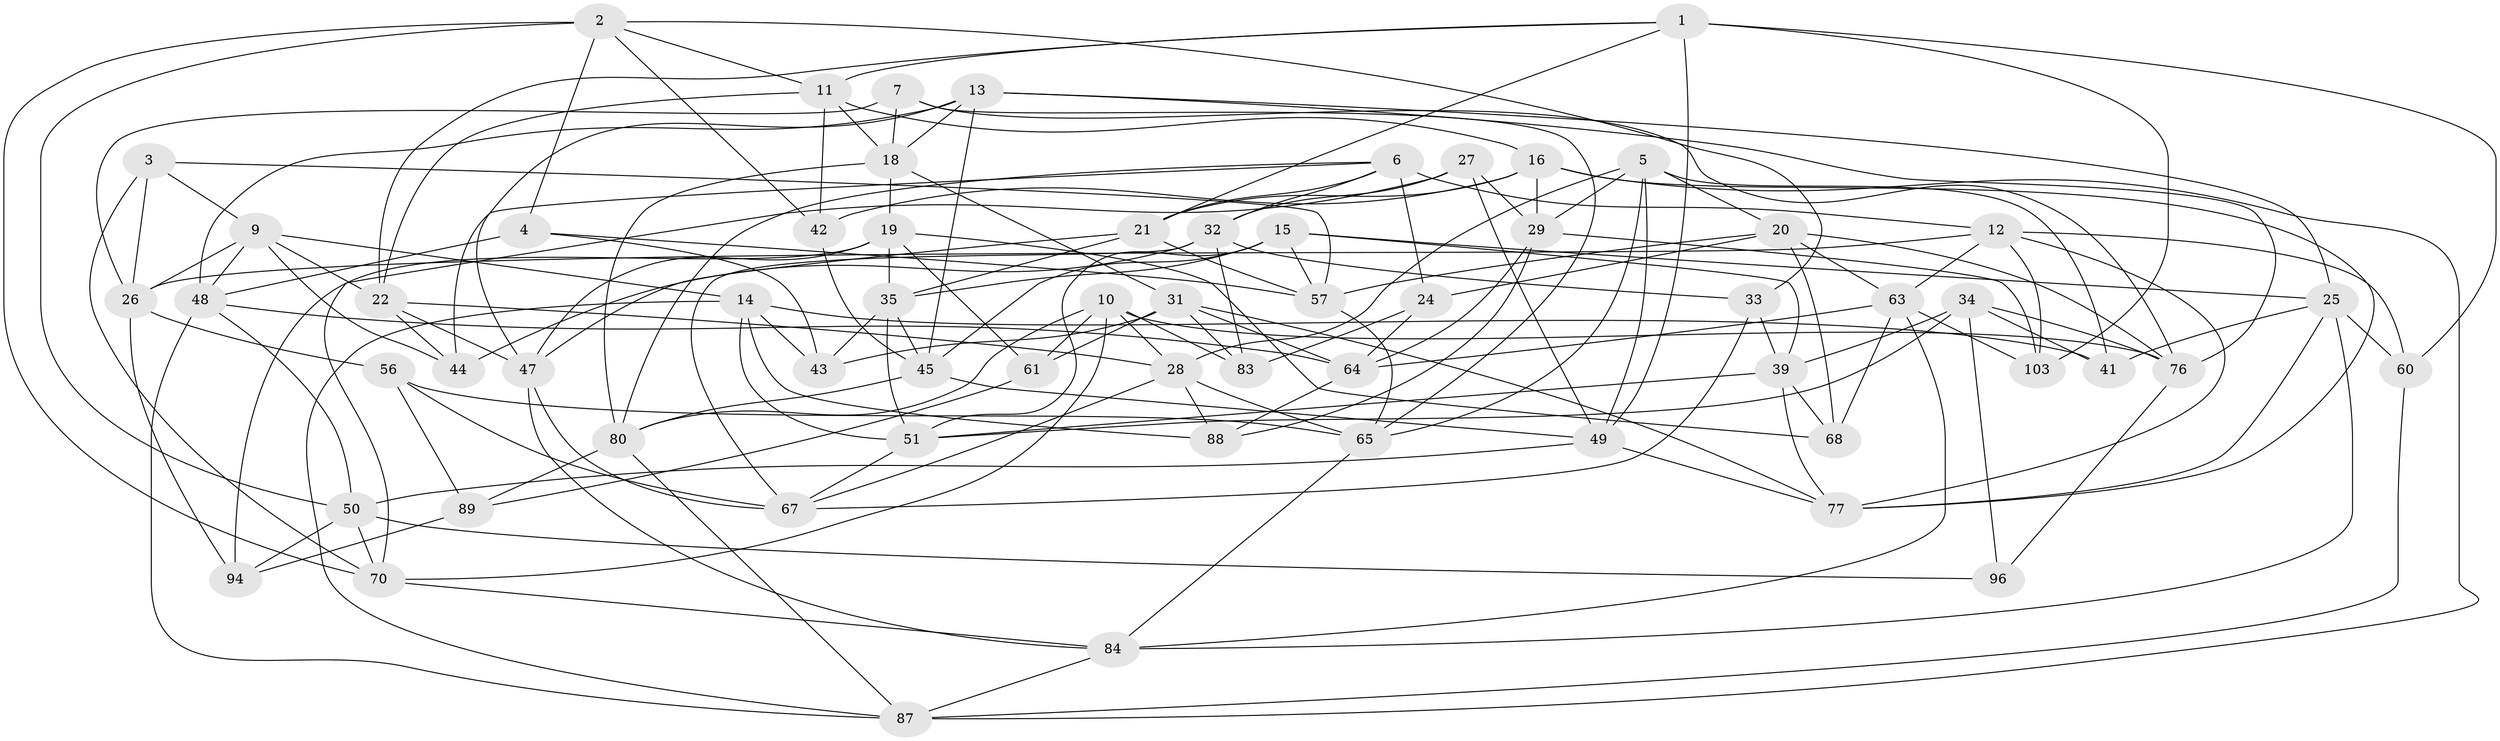 // Generated by graph-tools (version 1.1) at 2025/52/02/27/25 19:52:32]
// undirected, 63 vertices, 168 edges
graph export_dot {
graph [start="1"]
  node [color=gray90,style=filled];
  1 [super="+8"];
  2 [super="+99"];
  3;
  4;
  5 [super="+38"];
  6 [super="+46"];
  7;
  9 [super="+74"];
  10 [super="+40"];
  11 [super="+53"];
  12 [super="+104"];
  13 [super="+17"];
  14 [super="+92"];
  15 [super="+66"];
  16 [super="+86"];
  18 [super="+72"];
  19 [super="+23"];
  20 [super="+30"];
  21 [super="+95"];
  22 [super="+78"];
  24;
  25 [super="+73"];
  26 [super="+36"];
  27;
  28 [super="+69"];
  29 [super="+58"];
  31 [super="+37"];
  32 [super="+55"];
  33;
  34 [super="+81"];
  35 [super="+97"];
  39 [super="+105"];
  41;
  42;
  43;
  44;
  45 [super="+98"];
  47 [super="+102"];
  48 [super="+59"];
  49 [super="+52"];
  50 [super="+101"];
  51 [super="+54"];
  56;
  57 [super="+62"];
  60;
  61;
  63 [super="+75"];
  64 [super="+90"];
  65 [super="+71"];
  67 [super="+82"];
  68;
  70 [super="+79"];
  76 [super="+93"];
  77 [super="+100"];
  80 [super="+106"];
  83;
  84 [super="+85"];
  87 [super="+91"];
  88;
  89;
  94;
  96;
  103;
  1 -- 60;
  1 -- 11;
  1 -- 22;
  1 -- 103;
  1 -- 21;
  1 -- 49;
  2 -- 70;
  2 -- 11;
  2 -- 33;
  2 -- 4;
  2 -- 42;
  2 -- 50;
  3 -- 57;
  3 -- 9;
  3 -- 70;
  3 -- 26;
  4 -- 43;
  4 -- 57;
  4 -- 48;
  5 -- 20;
  5 -- 65;
  5 -- 28;
  5 -- 41;
  5 -- 29;
  5 -- 49;
  6 -- 24;
  6 -- 32;
  6 -- 44;
  6 -- 21;
  6 -- 80;
  6 -- 12;
  7 -- 18;
  7 -- 76;
  7 -- 65;
  7 -- 26;
  9 -- 26;
  9 -- 14;
  9 -- 44;
  9 -- 48;
  9 -- 22;
  10 -- 70;
  10 -- 28;
  10 -- 80;
  10 -- 83;
  10 -- 76;
  10 -- 61;
  11 -- 42;
  11 -- 16;
  11 -- 18;
  11 -- 22;
  12 -- 77;
  12 -- 103;
  12 -- 60;
  12 -- 26;
  12 -- 63;
  13 -- 48;
  13 -- 25;
  13 -- 18;
  13 -- 76;
  13 -- 47;
  13 -- 45;
  14 -- 43;
  14 -- 87;
  14 -- 88;
  14 -- 41;
  14 -- 51;
  15 -- 35;
  15 -- 25;
  15 -- 57;
  15 -- 51;
  15 -- 39;
  15 -- 45;
  16 -- 42;
  16 -- 29;
  16 -- 21;
  16 -- 77;
  16 -- 87;
  18 -- 31;
  18 -- 80;
  18 -- 19;
  19 -- 61;
  19 -- 68;
  19 -- 94;
  19 -- 47;
  19 -- 35;
  20 -- 63;
  20 -- 24;
  20 -- 76;
  20 -- 68;
  20 -- 57;
  21 -- 57;
  21 -- 47;
  21 -- 35;
  22 -- 44;
  22 -- 28;
  22 -- 47;
  24 -- 64;
  24 -- 83;
  25 -- 77;
  25 -- 41;
  25 -- 60;
  25 -- 84;
  26 -- 56;
  26 -- 94;
  27 -- 32;
  27 -- 70;
  27 -- 49;
  27 -- 29;
  28 -- 65;
  28 -- 67;
  28 -- 88;
  29 -- 88;
  29 -- 103;
  29 -- 64;
  31 -- 61;
  31 -- 83;
  31 -- 77;
  31 -- 64;
  31 -- 43;
  32 -- 33;
  32 -- 67;
  32 -- 83;
  32 -- 44;
  33 -- 39;
  33 -- 67;
  34 -- 51;
  34 -- 96 [weight=2];
  34 -- 39;
  34 -- 41;
  34 -- 76;
  35 -- 43;
  35 -- 51;
  35 -- 45;
  39 -- 77;
  39 -- 51;
  39 -- 68;
  42 -- 45;
  45 -- 80;
  45 -- 49;
  47 -- 67;
  47 -- 84;
  48 -- 87;
  48 -- 64;
  48 -- 50;
  49 -- 50;
  49 -- 77;
  50 -- 94;
  50 -- 96;
  50 -- 70;
  51 -- 67;
  56 -- 89;
  56 -- 67;
  56 -- 65;
  57 -- 65;
  60 -- 87;
  61 -- 89;
  63 -- 64;
  63 -- 103;
  63 -- 84;
  63 -- 68;
  64 -- 88;
  65 -- 84;
  70 -- 84;
  76 -- 96;
  80 -- 89;
  80 -- 87;
  84 -- 87;
  89 -- 94;
}
